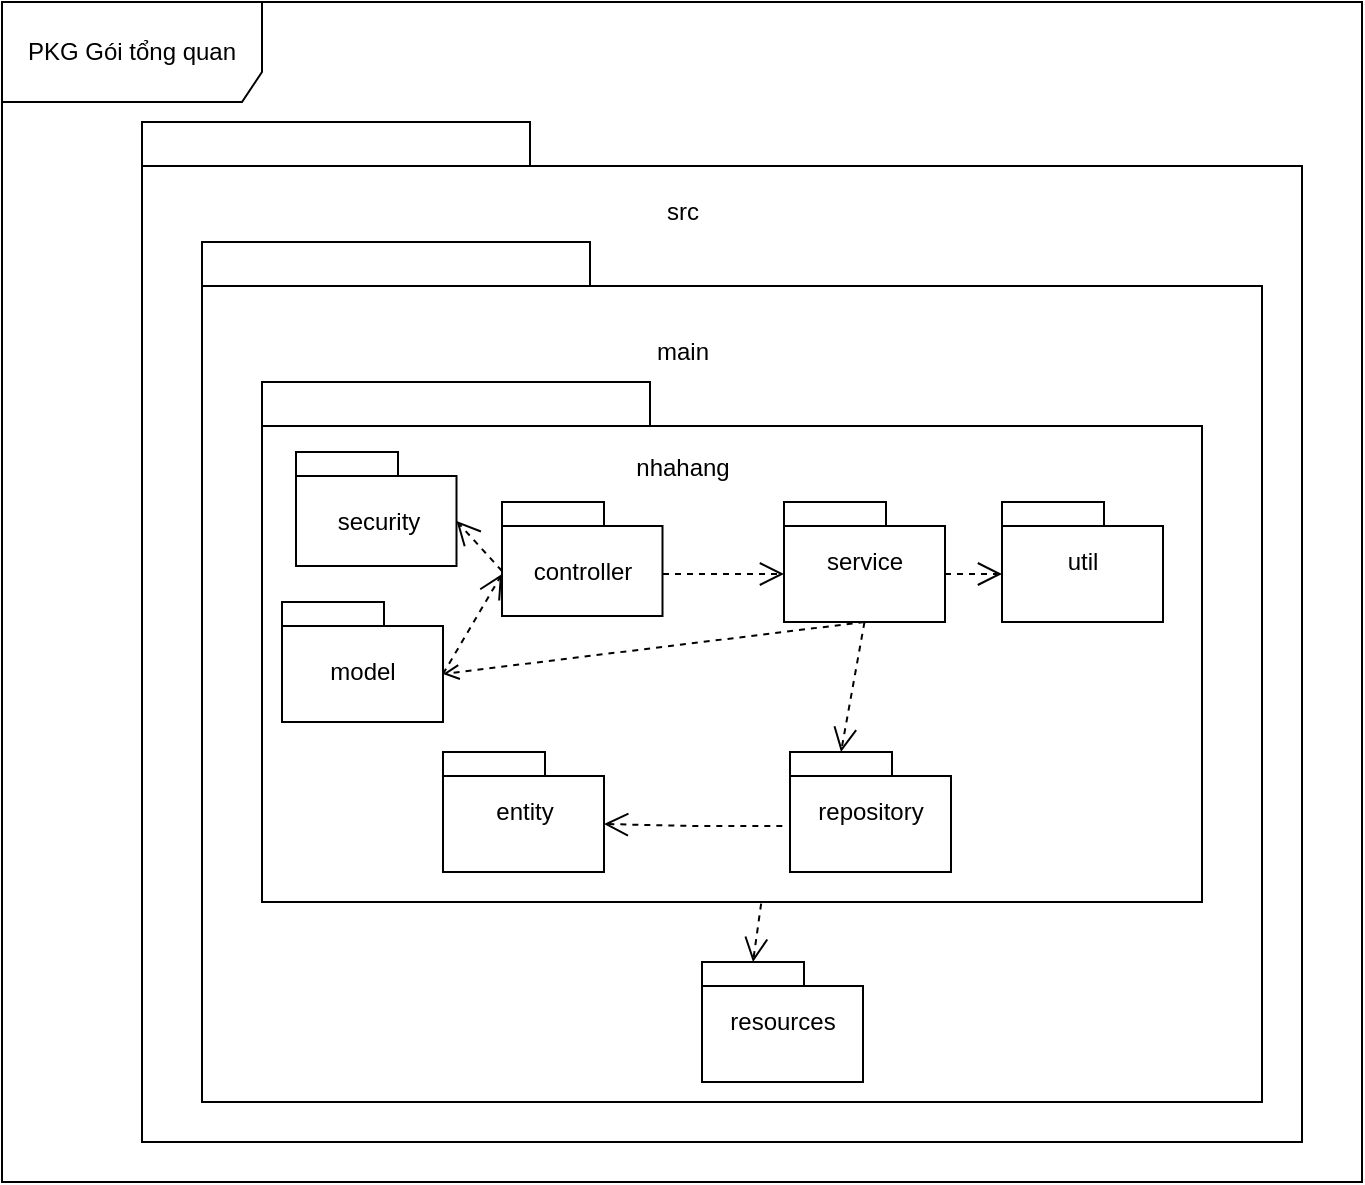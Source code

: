 <mxfile version="24.6.1" type="device" pages="3">
  <diagram name="Page-1" id="b5b7bab2-c9e2-2cf4-8b2a-24fd1a2a6d21">
    <mxGraphModel dx="223" dy="629" grid="0" gridSize="10" guides="1" tooltips="1" connect="1" arrows="1" fold="1" page="1" pageScale="1" pageWidth="827" pageHeight="1169" background="none" math="0" shadow="0">
      <root>
        <mxCell id="0" />
        <mxCell id="1" parent="0" />
        <mxCell id="4JzMhQODkQVSNdYVXsnZ-8" value="" style="shape=folder;fontStyle=1;spacingTop=10;tabWidth=194;tabHeight=22;tabPosition=left;html=1;rounded=0;shadow=0;comic=0;labelBackgroundColor=none;strokeWidth=1;fillColor=none;fontFamily=Verdana;fontSize=10;align=center;" parent="1" vertex="1">
          <mxGeometry x="920" y="270" width="580" height="510" as="geometry" />
        </mxCell>
        <mxCell id="4JzMhQODkQVSNdYVXsnZ-10" value="PKG Gói tổng quan" style="shape=umlFrame;whiteSpace=wrap;html=1;pointerEvents=0;width=130;height=50;" parent="1" vertex="1">
          <mxGeometry x="850" y="210" width="680" height="590" as="geometry" />
        </mxCell>
        <mxCell id="4JzMhQODkQVSNdYVXsnZ-11" value="src" style="text;html=1;align=center;verticalAlign=middle;resizable=0;points=[];autosize=1;strokeColor=none;fillColor=none;" parent="1" vertex="1">
          <mxGeometry x="1170" y="300" width="40" height="30" as="geometry" />
        </mxCell>
        <mxCell id="4JzMhQODkQVSNdYVXsnZ-12" value="" style="shape=folder;fontStyle=1;spacingTop=10;tabWidth=194;tabHeight=22;tabPosition=left;html=1;rounded=0;shadow=0;comic=0;labelBackgroundColor=none;strokeWidth=1;fillColor=none;fontFamily=Verdana;fontSize=10;align=center;" parent="1" vertex="1">
          <mxGeometry x="950" y="330" width="530" height="430" as="geometry" />
        </mxCell>
        <mxCell id="4JzMhQODkQVSNdYVXsnZ-13" value="main" style="text;html=1;align=center;verticalAlign=middle;resizable=0;points=[];autosize=1;strokeColor=none;fillColor=none;" parent="1" vertex="1">
          <mxGeometry x="1165" y="370" width="50" height="30" as="geometry" />
        </mxCell>
        <mxCell id="4JzMhQODkQVSNdYVXsnZ-14" value="" style="shape=folder;fontStyle=1;spacingTop=10;tabWidth=194;tabHeight=22;tabPosition=left;html=1;rounded=0;shadow=0;comic=0;labelBackgroundColor=none;strokeWidth=1;fillColor=none;fontFamily=Verdana;fontSize=10;align=center;" parent="1" vertex="1">
          <mxGeometry x="980" y="400" width="470" height="260" as="geometry" />
        </mxCell>
        <mxCell id="4JzMhQODkQVSNdYVXsnZ-15" value="nhahang" style="text;html=1;align=center;verticalAlign=middle;resizable=0;points=[];autosize=1;strokeColor=none;fillColor=none;" parent="1" vertex="1">
          <mxGeometry x="1155" y="428" width="70" height="30" as="geometry" />
        </mxCell>
        <mxCell id="4JzMhQODkQVSNdYVXsnZ-20" value="" style="shape=folder;fontStyle=1;spacingTop=10;tabWidth=51;tabHeight=12;tabPosition=left;html=1;rounded=0;shadow=0;comic=0;labelBackgroundColor=none;strokeWidth=1;fillColor=none;fontFamily=Verdana;fontSize=10;align=center;" parent="1" vertex="1">
          <mxGeometry x="1241" y="460" width="80.5" height="60" as="geometry" />
        </mxCell>
        <mxCell id="4JzMhQODkQVSNdYVXsnZ-21" value="service" style="text;html=1;align=center;verticalAlign=middle;resizable=0;points=[];autosize=1;strokeColor=none;fillColor=none;" parent="1" vertex="1">
          <mxGeometry x="1251.25" y="475" width="60" height="30" as="geometry" />
        </mxCell>
        <mxCell id="4JzMhQODkQVSNdYVXsnZ-22" value="" style="shape=folder;fontStyle=1;spacingTop=10;tabWidth=51;tabHeight=12;tabPosition=left;html=1;rounded=0;shadow=0;comic=0;labelBackgroundColor=none;strokeWidth=1;fillColor=none;fontFamily=Verdana;fontSize=10;align=center;" parent="1" vertex="1">
          <mxGeometry x="1350" y="460" width="80.5" height="60" as="geometry" />
        </mxCell>
        <mxCell id="4JzMhQODkQVSNdYVXsnZ-23" value="util" style="text;html=1;align=center;verticalAlign=middle;resizable=0;points=[];autosize=1;strokeColor=none;fillColor=none;" parent="1" vertex="1">
          <mxGeometry x="1370.25" y="475" width="40" height="30" as="geometry" />
        </mxCell>
        <mxCell id="4JzMhQODkQVSNdYVXsnZ-28" style="rounded=0;html=1;dashed=1;labelBackgroundColor=none;startFill=0;endArrow=open;endFill=0;endSize=10;fontFamily=Verdana;fontSize=10;exitX=0;exitY=0;exitDx=80.5;exitDy=36;exitPerimeter=0;entryX=0;entryY=0;entryDx=0;entryDy=36;entryPerimeter=0;" parent="1" source="4JzMhQODkQVSNdYVXsnZ-16" target="4JzMhQODkQVSNdYVXsnZ-19" edge="1">
          <mxGeometry relative="1" as="geometry">
            <mxPoint x="1100.1" y="490" as="sourcePoint" />
            <mxPoint x="1100.1" y="540" as="targetPoint" />
          </mxGeometry>
        </mxCell>
        <mxCell id="4JzMhQODkQVSNdYVXsnZ-29" style="rounded=0;html=1;dashed=1;labelBackgroundColor=none;startFill=0;endArrow=open;endFill=0;endSize=10;fontFamily=Verdana;fontSize=10;exitX=0;exitY=0;exitDx=80.5;exitDy=36;exitPerimeter=0;entryX=0;entryY=0;entryDx=0;entryDy=36;entryPerimeter=0;" parent="1" source="4JzMhQODkQVSNdYVXsnZ-19" target="4JzMhQODkQVSNdYVXsnZ-20" edge="1">
          <mxGeometry relative="1" as="geometry">
            <mxPoint x="1090" y="506" as="sourcePoint" />
            <mxPoint x="1140" y="506" as="targetPoint" />
          </mxGeometry>
        </mxCell>
        <mxCell id="4JzMhQODkQVSNdYVXsnZ-30" style="rounded=0;html=1;dashed=1;labelBackgroundColor=none;startFill=0;endArrow=open;endFill=0;endSize=10;fontFamily=Verdana;fontSize=10;edgeStyle=elbowEdgeStyle;exitX=0;exitY=0;exitDx=80.5;exitDy=36;exitPerimeter=0;entryX=0;entryY=0;entryDx=0;entryDy=36;entryPerimeter=0;" parent="1" source="4JzMhQODkQVSNdYVXsnZ-20" target="4JzMhQODkQVSNdYVXsnZ-22" edge="1">
          <mxGeometry relative="1" as="geometry">
            <mxPoint x="1100" y="516" as="sourcePoint" />
            <mxPoint x="1150" y="516" as="targetPoint" />
          </mxGeometry>
        </mxCell>
        <mxCell id="4JzMhQODkQVSNdYVXsnZ-31" style="rounded=0;html=1;dashed=1;labelBackgroundColor=none;startFill=0;endArrow=open;endFill=0;endSize=10;fontFamily=Verdana;fontSize=10;exitX=0.5;exitY=1;exitDx=0;exitDy=0;exitPerimeter=0;entryX=0;entryY=0;entryDx=25.5;entryDy=0;entryPerimeter=0;" parent="1" source="4JzMhQODkQVSNdYVXsnZ-20" target="4JzMhQODkQVSNdYVXsnZ-24" edge="1">
          <mxGeometry relative="1" as="geometry">
            <mxPoint x="1110" y="526" as="sourcePoint" />
            <mxPoint x="1317" y="597" as="targetPoint" />
          </mxGeometry>
        </mxCell>
        <mxCell id="4JzMhQODkQVSNdYVXsnZ-32" style="rounded=0;html=1;dashed=1;labelBackgroundColor=none;startFill=0;endArrow=open;endFill=0;endSize=10;fontFamily=Verdana;fontSize=10;edgeStyle=elbowEdgeStyle;exitX=-0.048;exitY=0.733;exitDx=0;exitDy=0;exitPerimeter=0;entryX=0;entryY=0;entryDx=80.5;entryDy=36;entryPerimeter=0;" parent="1" source="4JzMhQODkQVSNdYVXsnZ-25" target="4JzMhQODkQVSNdYVXsnZ-26" edge="1">
          <mxGeometry relative="1" as="geometry">
            <mxPoint x="1120" y="536" as="sourcePoint" />
            <mxPoint x="1170" y="536" as="targetPoint" />
          </mxGeometry>
        </mxCell>
        <mxCell id="4JzMhQODkQVSNdYVXsnZ-33" style="rounded=0;html=1;dashed=1;labelBackgroundColor=none;startFill=0;endArrow=open;endFill=0;fontFamily=Verdana;fontSize=10;exitX=0.5;exitY=1;exitDx=0;exitDy=0;exitPerimeter=0;entryX=0;entryY=0;entryDx=80.5;entryDy=36;entryPerimeter=0;" parent="1" source="4JzMhQODkQVSNdYVXsnZ-20" target="4JzMhQODkQVSNdYVXsnZ-16" edge="1">
          <mxGeometry relative="1" as="geometry">
            <mxPoint x="1130" y="546" as="sourcePoint" />
            <mxPoint x="1180" y="546" as="targetPoint" />
          </mxGeometry>
        </mxCell>
        <mxCell id="4JzMhQODkQVSNdYVXsnZ-35" value="" style="group" parent="1" vertex="1" connectable="0">
          <mxGeometry x="1070.5" y="585" width="80.5" height="60" as="geometry" />
        </mxCell>
        <mxCell id="4JzMhQODkQVSNdYVXsnZ-26" value="" style="shape=folder;fontStyle=1;spacingTop=10;tabWidth=51;tabHeight=12;tabPosition=left;html=1;rounded=0;shadow=0;comic=0;labelBackgroundColor=none;strokeWidth=1;fillColor=none;fontFamily=Verdana;fontSize=10;align=center;" parent="4JzMhQODkQVSNdYVXsnZ-35" vertex="1">
          <mxGeometry width="80.5" height="60" as="geometry" />
        </mxCell>
        <mxCell id="4JzMhQODkQVSNdYVXsnZ-27" value="entity" style="text;html=1;align=center;verticalAlign=middle;resizable=0;points=[];autosize=1;strokeColor=none;fillColor=none;" parent="4JzMhQODkQVSNdYVXsnZ-35" vertex="1">
          <mxGeometry x="15.25" y="15" width="50" height="30" as="geometry" />
        </mxCell>
        <mxCell id="4JzMhQODkQVSNdYVXsnZ-36" value="" style="group" parent="1" vertex="1" connectable="0">
          <mxGeometry x="1244" y="585" width="80.5" height="60" as="geometry" />
        </mxCell>
        <mxCell id="4JzMhQODkQVSNdYVXsnZ-24" value="" style="shape=folder;fontStyle=1;spacingTop=10;tabWidth=51;tabHeight=12;tabPosition=left;html=1;rounded=0;shadow=0;comic=0;labelBackgroundColor=none;strokeWidth=1;fillColor=none;fontFamily=Verdana;fontSize=10;align=center;" parent="4JzMhQODkQVSNdYVXsnZ-36" vertex="1">
          <mxGeometry width="80.5" height="60" as="geometry" />
        </mxCell>
        <mxCell id="4JzMhQODkQVSNdYVXsnZ-25" value="repository" style="text;html=1;align=center;verticalAlign=middle;resizable=0;points=[];autosize=1;strokeColor=none;fillColor=none;" parent="4JzMhQODkQVSNdYVXsnZ-36" vertex="1">
          <mxGeometry y="15" width="80" height="30" as="geometry" />
        </mxCell>
        <mxCell id="4JzMhQODkQVSNdYVXsnZ-37" value="" style="group" parent="1" vertex="1" connectable="0">
          <mxGeometry x="1100" y="460" width="80.25" height="57" as="geometry" />
        </mxCell>
        <mxCell id="4JzMhQODkQVSNdYVXsnZ-18" value="controller" style="text;html=1;align=center;verticalAlign=middle;resizable=0;points=[];autosize=1;strokeColor=none;fillColor=none;" parent="4JzMhQODkQVSNdYVXsnZ-37" vertex="1">
          <mxGeometry x="5.12" y="20" width="70" height="30" as="geometry" />
        </mxCell>
        <mxCell id="4JzMhQODkQVSNdYVXsnZ-19" value="" style="shape=folder;fontStyle=1;spacingTop=10;tabWidth=51;tabHeight=12;tabPosition=left;html=1;rounded=0;shadow=0;comic=0;labelBackgroundColor=none;strokeWidth=1;fillColor=none;fontFamily=Verdana;fontSize=10;align=center;" parent="4JzMhQODkQVSNdYVXsnZ-37" vertex="1">
          <mxGeometry width="80.25" height="57" as="geometry" />
        </mxCell>
        <mxCell id="4JzMhQODkQVSNdYVXsnZ-38" value="" style="group" parent="1" vertex="1" connectable="0">
          <mxGeometry x="990" y="510" width="80.5" height="60" as="geometry" />
        </mxCell>
        <mxCell id="4JzMhQODkQVSNdYVXsnZ-16" value="" style="shape=folder;fontStyle=1;spacingTop=10;tabWidth=51;tabHeight=12;tabPosition=left;html=1;rounded=0;shadow=0;comic=0;labelBackgroundColor=none;strokeWidth=1;fillColor=none;fontFamily=Verdana;fontSize=10;align=center;" parent="4JzMhQODkQVSNdYVXsnZ-38" vertex="1">
          <mxGeometry width="80.5" height="60" as="geometry" />
        </mxCell>
        <mxCell id="4JzMhQODkQVSNdYVXsnZ-17" value="model" style="text;html=1;align=center;verticalAlign=middle;resizable=0;points=[];autosize=1;strokeColor=none;fillColor=none;" parent="4JzMhQODkQVSNdYVXsnZ-38" vertex="1">
          <mxGeometry x="10.25" y="20" width="60" height="30" as="geometry" />
        </mxCell>
        <mxCell id="4JzMhQODkQVSNdYVXsnZ-40" value="" style="group" parent="1" vertex="1" connectable="0">
          <mxGeometry x="1200" y="690" width="80.5" height="60" as="geometry" />
        </mxCell>
        <mxCell id="4JzMhQODkQVSNdYVXsnZ-41" value="" style="shape=folder;fontStyle=1;spacingTop=10;tabWidth=51;tabHeight=12;tabPosition=left;html=1;rounded=0;shadow=0;comic=0;labelBackgroundColor=none;strokeWidth=1;fillColor=none;fontFamily=Verdana;fontSize=10;align=center;" parent="4JzMhQODkQVSNdYVXsnZ-40" vertex="1">
          <mxGeometry width="80.5" height="60" as="geometry" />
        </mxCell>
        <mxCell id="4JzMhQODkQVSNdYVXsnZ-42" value="resources" style="text;html=1;align=center;verticalAlign=middle;resizable=0;points=[];autosize=1;strokeColor=none;fillColor=none;" parent="4JzMhQODkQVSNdYVXsnZ-40" vertex="1">
          <mxGeometry y="15" width="80" height="30" as="geometry" />
        </mxCell>
        <mxCell id="4JzMhQODkQVSNdYVXsnZ-43" style="rounded=0;html=1;dashed=1;labelBackgroundColor=none;startFill=0;endArrow=open;endFill=0;endSize=10;fontFamily=Verdana;fontSize=10;exitX=0.531;exitY=1.003;exitDx=0;exitDy=0;exitPerimeter=0;entryX=0;entryY=0;entryDx=25.5;entryDy=0;entryPerimeter=0;" parent="1" source="4JzMhQODkQVSNdYVXsnZ-14" target="4JzMhQODkQVSNdYVXsnZ-41" edge="1">
          <mxGeometry relative="1" as="geometry">
            <mxPoint x="1191" y="506" as="sourcePoint" />
            <mxPoint x="1251" y="506" as="targetPoint" />
          </mxGeometry>
        </mxCell>
        <mxCell id="oFdnpSWpgDQZsyOlXC8S-4" value="" style="group" parent="1" vertex="1" connectable="0">
          <mxGeometry x="997" y="435" width="80.25" height="57" as="geometry" />
        </mxCell>
        <mxCell id="oFdnpSWpgDQZsyOlXC8S-5" value="security" style="text;html=1;align=center;verticalAlign=middle;resizable=0;points=[];autosize=1;strokeColor=none;fillColor=none;" parent="oFdnpSWpgDQZsyOlXC8S-4" vertex="1">
          <mxGeometry x="11.12" y="22" width="59" height="26" as="geometry" />
        </mxCell>
        <mxCell id="oFdnpSWpgDQZsyOlXC8S-6" value="" style="shape=folder;fontStyle=1;spacingTop=10;tabWidth=51;tabHeight=12;tabPosition=left;html=1;rounded=0;shadow=0;comic=0;labelBackgroundColor=none;strokeWidth=1;fillColor=none;fontFamily=Verdana;fontSize=10;align=center;" parent="oFdnpSWpgDQZsyOlXC8S-4" vertex="1">
          <mxGeometry width="80.25" height="57" as="geometry" />
        </mxCell>
        <mxCell id="oFdnpSWpgDQZsyOlXC8S-7" style="rounded=0;html=1;dashed=1;labelBackgroundColor=none;startFill=0;endArrow=open;endFill=0;endSize=10;fontFamily=Verdana;fontSize=10;exitX=0;exitY=0;exitDx=0;exitDy=34.5;exitPerimeter=0;entryX=0;entryY=0;entryDx=80.25;entryDy=34.5;entryPerimeter=0;" parent="1" source="4JzMhQODkQVSNdYVXsnZ-19" target="oFdnpSWpgDQZsyOlXC8S-6" edge="1">
          <mxGeometry relative="1" as="geometry">
            <mxPoint x="1081" y="556" as="sourcePoint" />
            <mxPoint x="779" y="514" as="targetPoint" />
          </mxGeometry>
        </mxCell>
      </root>
    </mxGraphModel>
  </diagram>
  <diagram id="gzEQlLy_dEKHifGIq1eN" name="Page-2">
    <mxGraphModel dx="877" dy="1023" grid="1" gridSize="10" guides="1" tooltips="1" connect="1" arrows="1" fold="1" page="1" pageScale="1" pageWidth="850" pageHeight="1100" math="0" shadow="0">
      <root>
        <mxCell id="0" />
        <mxCell id="1" parent="0" />
        <mxCell id="aBskTPXPEMfPs_smfqlr-6" value="" style="shape=folder;fontStyle=1;spacingTop=10;tabWidth=194;tabHeight=22;tabPosition=left;html=1;rounded=0;shadow=0;comic=0;labelBackgroundColor=none;strokeWidth=1;fillColor=none;fontFamily=Verdana;fontSize=10;align=center;" parent="1" vertex="1">
          <mxGeometry x="940" y="410" width="1090" height="830" as="geometry" />
        </mxCell>
        <mxCell id="aBskTPXPEMfPs_smfqlr-7" value="&lt;font style=&quot;font-size: 20px;&quot;&gt;nhahang&lt;/font&gt;" style="text;html=1;align=center;verticalAlign=middle;resizable=0;points=[];autosize=1;strokeColor=none;fillColor=none;" parent="1" vertex="1">
          <mxGeometry x="1215" y="445" width="100" height="40" as="geometry" />
        </mxCell>
        <mxCell id="aBskTPXPEMfPs_smfqlr-18" value="" style="group" parent="1" vertex="1" connectable="0">
          <mxGeometry x="1250" y="900" width="210.5" height="305" as="geometry" />
        </mxCell>
        <mxCell id="aBskTPXPEMfPs_smfqlr-40" value="" style="group" parent="aBskTPXPEMfPs_smfqlr-18" vertex="1" connectable="0">
          <mxGeometry width="210.5" height="305" as="geometry" />
        </mxCell>
        <mxCell id="aBskTPXPEMfPs_smfqlr-19" value="" style="shape=folder;fontStyle=1;spacingTop=10;tabWidth=51;tabHeight=12;tabPosition=left;html=1;rounded=0;shadow=0;comic=0;labelBackgroundColor=none;strokeWidth=1;fillColor=none;fontFamily=Verdana;fontSize=10;align=center;" parent="aBskTPXPEMfPs_smfqlr-40" vertex="1">
          <mxGeometry width="210.5" height="305" as="geometry" />
        </mxCell>
        <mxCell id="aBskTPXPEMfPs_smfqlr-20" value="&lt;font style=&quot;font-size: 20px;&quot;&gt;entity&lt;/font&gt;" style="text;html=1;align=center;verticalAlign=middle;resizable=0;points=[];autosize=1;strokeColor=none;fillColor=none;" parent="aBskTPXPEMfPs_smfqlr-40" vertex="1">
          <mxGeometry x="-10.003" y="30.882" width="70" height="40" as="geometry" />
        </mxCell>
        <mxCell id="aBskTPXPEMfPs_smfqlr-53" value="&lt;p style=&quot;margin:0px;margin-top:4px;text-align:center;&quot;&gt;&lt;b&gt;Order&lt;/b&gt;&lt;/p&gt;&lt;hr size=&quot;1&quot; style=&quot;border-style:solid;&quot;&gt;&lt;div style=&quot;height:2px;&quot;&gt;&lt;/div&gt;&lt;hr size=&quot;1&quot; style=&quot;border-style:solid;&quot;&gt;&lt;div style=&quot;height:2px;&quot;&gt;&lt;br&gt;&lt;/div&gt;" style="verticalAlign=top;align=left;overflow=fill;html=1;whiteSpace=wrap;" parent="aBskTPXPEMfPs_smfqlr-40" vertex="1">
          <mxGeometry x="52.75" y="77.488" width="105" height="55.121" as="geometry" />
        </mxCell>
        <mxCell id="aBskTPXPEMfPs_smfqlr-54" value="&lt;p style=&quot;margin:0px;margin-top:4px;text-align:center;&quot;&gt;&lt;b&gt;OrderStatus&lt;/b&gt;&lt;/p&gt;&lt;hr size=&quot;1&quot; style=&quot;border-style:solid;&quot;&gt;&lt;div style=&quot;height:2px;&quot;&gt;&lt;/div&gt;&lt;hr size=&quot;1&quot; style=&quot;border-style:solid;&quot;&gt;&lt;div style=&quot;height:2px;&quot;&gt;&lt;br&gt;&lt;/div&gt;" style="verticalAlign=top;align=left;overflow=fill;html=1;whiteSpace=wrap;" parent="aBskTPXPEMfPs_smfqlr-40" vertex="1">
          <mxGeometry x="52.75" y="172.391" width="105" height="48.623" as="geometry" />
        </mxCell>
        <mxCell id="aBskTPXPEMfPs_smfqlr-57" value="" style="endArrow=diamondThin;endFill=0;endSize=24;html=1;rounded=0;exitX=0.5;exitY=0;exitDx=0;exitDy=0;entryX=0.5;entryY=1;entryDx=0;entryDy=0;" parent="aBskTPXPEMfPs_smfqlr-40" source="aBskTPXPEMfPs_smfqlr-54" target="aBskTPXPEMfPs_smfqlr-53" edge="1">
          <mxGeometry width="160" relative="1" as="geometry">
            <mxPoint x="110" y="-69.318" as="sourcePoint" />
            <mxPoint x="270" y="-69.318" as="targetPoint" />
          </mxGeometry>
        </mxCell>
        <mxCell id="qpLV9n9rlSjZgQljhwJn-33" value="&lt;p style=&quot;margin:0px;margin-top:4px;text-align:center;&quot;&gt;&lt;b&gt;OrdeDetail&lt;/b&gt;&lt;br&gt;&lt;/p&gt;&lt;hr size=&quot;1&quot; style=&quot;border-style:solid;&quot;&gt;&lt;div style=&quot;height:2px;&quot;&gt;&lt;/div&gt;&lt;hr size=&quot;1&quot; style=&quot;border-style:solid;&quot;&gt;&lt;div style=&quot;height:2px;&quot;&gt;&lt;br&gt;&lt;/div&gt;" style="verticalAlign=top;align=left;overflow=fill;html=1;whiteSpace=wrap;" parent="aBskTPXPEMfPs_smfqlr-40" vertex="1">
          <mxGeometry x="26.91" y="234.275" width="156.68" height="57.464" as="geometry" />
        </mxCell>
        <mxCell id="aBskTPXPEMfPs_smfqlr-21" value="" style="group" parent="1" vertex="1" connectable="0">
          <mxGeometry x="1640" y="960" width="280" height="280" as="geometry" />
        </mxCell>
        <mxCell id="aBskTPXPEMfPs_smfqlr-41" value="" style="group" parent="aBskTPXPEMfPs_smfqlr-21" vertex="1" connectable="0">
          <mxGeometry x="-10" y="-30" width="280" height="310" as="geometry" />
        </mxCell>
        <mxCell id="aBskTPXPEMfPs_smfqlr-22" value="" style="shape=folder;fontStyle=1;spacingTop=10;tabWidth=51;tabHeight=12;tabPosition=left;html=1;rounded=0;shadow=0;comic=0;labelBackgroundColor=none;strokeWidth=1;fillColor=none;fontFamily=Verdana;fontSize=10;align=center;" parent="aBskTPXPEMfPs_smfqlr-41" vertex="1">
          <mxGeometry x="-100" width="300" height="260" as="geometry" />
        </mxCell>
        <mxCell id="aBskTPXPEMfPs_smfqlr-23" value="&lt;font style=&quot;font-size: 20px;&quot;&gt;repository&lt;/font&gt;" style="text;html=1;align=center;verticalAlign=middle;resizable=0;points=[];autosize=1;strokeColor=none;fillColor=none;" parent="aBskTPXPEMfPs_smfqlr-41" vertex="1">
          <mxGeometry x="-15" y="15.003" width="110" height="40" as="geometry" />
        </mxCell>
        <mxCell id="aBskTPXPEMfPs_smfqlr-55" value="&lt;p style=&quot;margin:0px;margin-top:4px;text-align:center;&quot;&gt;&lt;b&gt;OrderRepository&lt;/b&gt;&lt;/p&gt;&lt;hr size=&quot;1&quot; style=&quot;border-style:solid;&quot;&gt;&lt;div style=&quot;height:2px;&quot;&gt;&lt;/div&gt;&lt;hr size=&quot;1&quot; style=&quot;border-style:solid;&quot;&gt;&lt;div style=&quot;height:2px;&quot;&gt;&lt;br&gt;&lt;/div&gt;" style="verticalAlign=top;align=left;overflow=fill;html=1;whiteSpace=wrap;" parent="aBskTPXPEMfPs_smfqlr-41" vertex="1">
          <mxGeometry x="-70" y="70" width="120" height="60" as="geometry" />
        </mxCell>
        <mxCell id="qpLV9n9rlSjZgQljhwJn-4" value="&lt;p style=&quot;margin:0px;margin-top:4px;text-align:center;&quot;&gt;&lt;b&gt;OrderDetailRepository&lt;/b&gt;&lt;/p&gt;&lt;hr size=&quot;1&quot; style=&quot;border-style:solid;&quot;&gt;&lt;div style=&quot;height:2px;&quot;&gt;&lt;/div&gt;&lt;hr size=&quot;1&quot; style=&quot;border-style:solid;&quot;&gt;&lt;div style=&quot;height:2px;&quot;&gt;&lt;br&gt;&lt;/div&gt;" style="verticalAlign=top;align=left;overflow=fill;html=1;whiteSpace=wrap;" parent="aBskTPXPEMfPs_smfqlr-41" vertex="1">
          <mxGeometry x="20" y="160" width="150" height="60" as="geometry" />
        </mxCell>
        <mxCell id="aBskTPXPEMfPs_smfqlr-27" value="" style="group" parent="1" vertex="1" connectable="0">
          <mxGeometry x="1000" y="570" width="289.5" height="315" as="geometry" />
        </mxCell>
        <mxCell id="aBskTPXPEMfPs_smfqlr-39" value="" style="group" parent="aBskTPXPEMfPs_smfqlr-27" vertex="1" connectable="0">
          <mxGeometry x="-14" width="289.5" height="315" as="geometry" />
        </mxCell>
        <mxCell id="aBskTPXPEMfPs_smfqlr-28" value="" style="shape=folder;fontStyle=1;spacingTop=10;tabWidth=51;tabHeight=12;tabPosition=left;html=1;rounded=0;shadow=0;comic=0;labelBackgroundColor=none;strokeWidth=1;fillColor=none;fontFamily=Verdana;fontSize=10;align=center;" parent="aBskTPXPEMfPs_smfqlr-39" vertex="1">
          <mxGeometry width="289.5" height="315" as="geometry" />
        </mxCell>
        <mxCell id="aBskTPXPEMfPs_smfqlr-29" value="&lt;font style=&quot;font-size: 20px;&quot;&gt;model&lt;/font&gt;" style="text;html=1;align=center;verticalAlign=middle;resizable=0;points=[];autosize=1;strokeColor=none;fillColor=none;" parent="aBskTPXPEMfPs_smfqlr-39" vertex="1">
          <mxGeometry x="-10.001" y="21.627" width="80" height="40" as="geometry" />
        </mxCell>
        <mxCell id="aBskTPXPEMfPs_smfqlr-50" value="&lt;p style=&quot;margin:0px;margin-top:4px;text-align:center;&quot;&gt;&lt;b&gt;CreateOrdeRequest&lt;/b&gt;&lt;br&gt;&lt;/p&gt;&lt;hr size=&quot;1&quot; style=&quot;border-style:solid;&quot;&gt;&lt;div style=&quot;height:2px;&quot;&gt;&lt;/div&gt;&lt;hr size=&quot;1&quot; style=&quot;border-style:solid;&quot;&gt;&lt;div style=&quot;height:2px;&quot;&gt;&lt;br&gt;&lt;/div&gt;" style="verticalAlign=top;align=left;overflow=fill;html=1;whiteSpace=wrap;" parent="aBskTPXPEMfPs_smfqlr-39" vertex="1">
          <mxGeometry x="13.32" y="65" width="156.68" height="65" as="geometry" />
        </mxCell>
        <mxCell id="qpLV9n9rlSjZgQljhwJn-11" value="&lt;p style=&quot;margin:0px;margin-top:4px;text-align:center;&quot;&gt;&lt;b&gt;CreateOrdeDetailRequest&lt;/b&gt;&lt;br&gt;&lt;/p&gt;&lt;hr size=&quot;1&quot; style=&quot;border-style:solid;&quot;&gt;&lt;div style=&quot;height:2px;&quot;&gt;&lt;/div&gt;&lt;hr size=&quot;1&quot; style=&quot;border-style:solid;&quot;&gt;&lt;div style=&quot;height:2px;&quot;&gt;&lt;br&gt;&lt;/div&gt;" style="verticalAlign=top;align=left;overflow=fill;html=1;whiteSpace=wrap;" parent="aBskTPXPEMfPs_smfqlr-39" vertex="1">
          <mxGeometry x="19.5" y="175" width="156.68" height="65" as="geometry" />
        </mxCell>
        <mxCell id="aBskTPXPEMfPs_smfqlr-38" value="" style="group" parent="1" vertex="1" connectable="0">
          <mxGeometry x="1690" y="550" width="310" height="330" as="geometry" />
        </mxCell>
        <mxCell id="aBskTPXPEMfPs_smfqlr-8" value="" style="shape=folder;fontStyle=1;spacingTop=10;tabWidth=51;tabHeight=12;tabPosition=left;html=1;rounded=0;shadow=0;comic=0;labelBackgroundColor=none;strokeWidth=1;fillColor=none;fontFamily=Verdana;fontSize=10;align=center;" parent="aBskTPXPEMfPs_smfqlr-38" vertex="1">
          <mxGeometry width="310" height="330" as="geometry" />
        </mxCell>
        <mxCell id="aBskTPXPEMfPs_smfqlr-9" value="&lt;font style=&quot;font-size: 20px;&quot;&gt;service&lt;/font&gt;" style="text;html=1;align=center;verticalAlign=middle;resizable=0;points=[];autosize=1;strokeColor=none;fillColor=none;" parent="aBskTPXPEMfPs_smfqlr-38" vertex="1">
          <mxGeometry x="3.802" y="24.118" width="90" height="40" as="geometry" />
        </mxCell>
        <mxCell id="aBskTPXPEMfPs_smfqlr-52" value="&lt;p style=&quot;margin:0px;margin-top:4px;text-align:center;&quot;&gt;&lt;b&gt;&amp;lt;&amp;lt;interface&amp;gt;&amp;gt;&lt;/b&gt;&lt;/p&gt;&lt;p style=&quot;margin:0px;margin-top:4px;text-align:center;&quot;&gt;&lt;b&gt;OrderService&lt;/b&gt;&lt;/p&gt;&lt;hr size=&quot;1&quot; style=&quot;border-style:solid;&quot;&gt;&lt;div style=&quot;height:2px;&quot;&gt;&lt;/div&gt;&lt;hr size=&quot;1&quot; style=&quot;border-style:solid;&quot;&gt;&lt;div style=&quot;height:2px;&quot;&gt;&lt;br&gt;&lt;/div&gt;" style="verticalAlign=top;align=left;overflow=fill;html=1;whiteSpace=wrap;" parent="aBskTPXPEMfPs_smfqlr-38" vertex="1">
          <mxGeometry x="69.75" y="59.12" width="120.25" height="80.88" as="geometry" />
        </mxCell>
        <mxCell id="gT_heq0BcRv_RPXSR07k-5" value="&lt;p style=&quot;margin:0px;margin-top:4px;text-align:center;&quot;&gt;&lt;b style=&quot;background-color: initial;&quot;&gt;OrderServiceImlp&lt;/b&gt;&lt;br&gt;&lt;/p&gt;&lt;hr size=&quot;1&quot; style=&quot;border-style:solid;&quot;&gt;&lt;div style=&quot;height:2px;&quot;&gt;&lt;/div&gt;&lt;hr size=&quot;1&quot; style=&quot;border-style:solid;&quot;&gt;&lt;div style=&quot;height:2px;&quot;&gt;&lt;br&gt;&lt;/div&gt;" style="verticalAlign=top;align=left;overflow=fill;html=1;whiteSpace=wrap;" parent="aBskTPXPEMfPs_smfqlr-38" vertex="1">
          <mxGeometry x="69.75" y="190" width="120.25" height="60" as="geometry" />
        </mxCell>
        <mxCell id="gT_heq0BcRv_RPXSR07k-9" value="" style="endArrow=block;endFill=0;endSize=12;html=1;rounded=0;exitX=0.5;exitY=0;exitDx=0;exitDy=0;entryX=0.5;entryY=1;entryDx=0;entryDy=0;dashed=1;" parent="aBskTPXPEMfPs_smfqlr-38" source="gT_heq0BcRv_RPXSR07k-5" target="aBskTPXPEMfPs_smfqlr-52" edge="1">
          <mxGeometry width="160" relative="1" as="geometry">
            <mxPoint x="-190" y="30" as="sourcePoint" />
            <mxPoint x="80" y="130" as="targetPoint" />
          </mxGeometry>
        </mxCell>
        <mxCell id="aBskTPXPEMfPs_smfqlr-44" value="" style="group" parent="1" vertex="1" connectable="0">
          <mxGeometry x="1330" y="490" width="320" height="290" as="geometry" />
        </mxCell>
        <mxCell id="aBskTPXPEMfPs_smfqlr-25" value="&lt;font style=&quot;font-size: 20px;&quot;&gt;controller&lt;/font&gt;" style="text;html=1;align=center;verticalAlign=middle;resizable=0;points=[];autosize=1;strokeColor=none;fillColor=none;" parent="aBskTPXPEMfPs_smfqlr-44" vertex="1">
          <mxGeometry x="-20" y="23.518" width="110" height="40" as="geometry" />
        </mxCell>
        <mxCell id="aBskTPXPEMfPs_smfqlr-26" value="" style="shape=folder;fontStyle=1;spacingTop=10;tabWidth=51;tabHeight=12;tabPosition=left;html=1;rounded=0;shadow=0;comic=0;labelBackgroundColor=none;strokeWidth=1;fillColor=none;fontFamily=Verdana;fontSize=10;align=center;" parent="aBskTPXPEMfPs_smfqlr-44" vertex="1">
          <mxGeometry x="-20.004" width="319.994" height="290" as="geometry" />
        </mxCell>
        <mxCell id="aBskTPXPEMfPs_smfqlr-45" value="&lt;p style=&quot;margin:0px;margin-top:4px;text-align:center;&quot;&gt;&lt;b&gt;OrderController&lt;/b&gt;&lt;/p&gt;&lt;hr size=&quot;1&quot; style=&quot;border-style:solid;&quot;&gt;&lt;div style=&quot;height:2px;&quot;&gt;&lt;/div&gt;&lt;hr size=&quot;1&quot; style=&quot;border-style:solid;&quot;&gt;&lt;div style=&quot;height:2px;&quot;&gt;&lt;br&gt;&lt;/div&gt;" style="verticalAlign=top;align=left;overflow=fill;html=1;whiteSpace=wrap;" parent="aBskTPXPEMfPs_smfqlr-44" vertex="1">
          <mxGeometry x="50" y="60" width="140" height="60" as="geometry" />
        </mxCell>
        <mxCell id="qpLV9n9rlSjZgQljhwJn-1" value="&lt;p style=&quot;margin:0px;margin-top:4px;text-align:center;&quot;&gt;&lt;b&gt;OrderDetailController&lt;/b&gt;&lt;/p&gt;&lt;hr size=&quot;1&quot; style=&quot;border-style:solid;&quot;&gt;&lt;div style=&quot;height:2px;&quot;&gt;&lt;/div&gt;&lt;hr size=&quot;1&quot; style=&quot;border-style:solid;&quot;&gt;&lt;div style=&quot;height:2px;&quot;&gt;&lt;br&gt;&lt;/div&gt;" style="verticalAlign=top;align=left;overflow=fill;html=1;whiteSpace=wrap;" parent="aBskTPXPEMfPs_smfqlr-44" vertex="1">
          <mxGeometry x="50" y="160" width="140" height="60" as="geometry" />
        </mxCell>
        <mxCell id="qpLV9n9rlSjZgQljhwJn-12" value="" style="endArrow=none;html=1;rounded=0;exitX=0.5;exitY=0;exitDx=0;exitDy=0;entryX=0.5;entryY=1;entryDx=0;entryDy=0;" parent="aBskTPXPEMfPs_smfqlr-44" source="qpLV9n9rlSjZgQljhwJn-1" target="aBskTPXPEMfPs_smfqlr-45" edge="1">
          <mxGeometry width="50" height="50" relative="1" as="geometry">
            <mxPoint x="-10" y="340" as="sourcePoint" />
            <mxPoint x="40" y="290" as="targetPoint" />
          </mxGeometry>
        </mxCell>
        <mxCell id="aBskTPXPEMfPs_smfqlr-56" value="" style="endArrow=block;endFill=0;endSize=12;html=1;rounded=0;exitX=1;exitY=0.5;exitDx=0;exitDy=0;entryX=0;entryY=0.5;entryDx=0;entryDy=0;dashed=1;" parent="1" source="aBskTPXPEMfPs_smfqlr-45" target="aBskTPXPEMfPs_smfqlr-52" edge="1">
          <mxGeometry width="160" relative="1" as="geometry">
            <mxPoint x="1040" y="680" as="sourcePoint" />
            <mxPoint x="1200" y="680" as="targetPoint" />
          </mxGeometry>
        </mxCell>
        <mxCell id="qpLV9n9rlSjZgQljhwJn-13" value="" style="endArrow=block;endFill=0;endSize=12;html=1;rounded=0;exitX=1;exitY=0.5;exitDx=0;exitDy=0;entryX=0;entryY=0.75;entryDx=0;entryDy=0;dashed=1;" parent="1" source="qpLV9n9rlSjZgQljhwJn-1" target="aBskTPXPEMfPs_smfqlr-52" edge="1">
          <mxGeometry width="160" relative="1" as="geometry">
            <mxPoint x="1530" y="590" as="sourcePoint" />
            <mxPoint x="1780" y="790" as="targetPoint" />
          </mxGeometry>
        </mxCell>
        <mxCell id="qpLV9n9rlSjZgQljhwJn-38" value="" style="endArrow=none;html=1;rounded=0;exitX=1;exitY=0.5;exitDx=0;exitDy=0;entryX=0;entryY=0.5;entryDx=0;entryDy=0;" parent="1" source="aBskTPXPEMfPs_smfqlr-53" target="aBskTPXPEMfPs_smfqlr-55" edge="1">
          <mxGeometry width="50" height="50" relative="1" as="geometry">
            <mxPoint x="1520" y="1050" as="sourcePoint" />
            <mxPoint x="1570" y="1000" as="targetPoint" />
          </mxGeometry>
        </mxCell>
        <mxCell id="qpLV9n9rlSjZgQljhwJn-39" value="" style="endArrow=none;html=1;rounded=0;exitX=1;exitY=0.5;exitDx=0;exitDy=0;entryX=0;entryY=0.5;entryDx=0;entryDy=0;" parent="1" source="qpLV9n9rlSjZgQljhwJn-33" target="qpLV9n9rlSjZgQljhwJn-4" edge="1">
          <mxGeometry width="50" height="50" relative="1" as="geometry">
            <mxPoint x="1520" y="1050" as="sourcePoint" />
            <mxPoint x="1570" y="1000" as="targetPoint" />
          </mxGeometry>
        </mxCell>
        <mxCell id="qpLV9n9rlSjZgQljhwJn-40" value="" style="endArrow=open;dashed=1;endFill=0;endSize=12;html=1;rounded=0;exitX=0.5;exitY=0;exitDx=0;exitDy=0;entryX=0.25;entryY=1;entryDx=0;entryDy=0;" parent="1" source="aBskTPXPEMfPs_smfqlr-55" target="gT_heq0BcRv_RPXSR07k-5" edge="1">
          <mxGeometry width="160" relative="1" as="geometry">
            <mxPoint x="1460" y="1030" as="sourcePoint" />
            <mxPoint x="1620" y="1030" as="targetPoint" />
          </mxGeometry>
        </mxCell>
        <mxCell id="qpLV9n9rlSjZgQljhwJn-41" value="" style="endArrow=open;dashed=1;endFill=0;endSize=12;html=1;rounded=0;exitX=0.5;exitY=0;exitDx=0;exitDy=0;entryX=0.695;entryY=1.023;entryDx=0;entryDy=0;entryPerimeter=0;" parent="1" source="qpLV9n9rlSjZgQljhwJn-4" target="gT_heq0BcRv_RPXSR07k-5" edge="1">
          <mxGeometry width="160" relative="1" as="geometry">
            <mxPoint x="1750" y="1145" as="sourcePoint" />
            <mxPoint x="1940" y="880" as="targetPoint" />
          </mxGeometry>
        </mxCell>
        <mxCell id="qpLV9n9rlSjZgQljhwJn-43" value="" style="endArrow=open;endFill=0;endSize=12;html=1;rounded=0;exitX=1;exitY=0.25;exitDx=0;exitDy=0;entryX=0;entryY=0.5;entryDx=0;entryDy=0;" parent="1" source="qpLV9n9rlSjZgQljhwJn-11" target="qpLV9n9rlSjZgQljhwJn-1" edge="1">
          <mxGeometry width="160" relative="1" as="geometry">
            <mxPoint x="1101" y="666" as="sourcePoint" />
            <mxPoint x="1390" y="590" as="targetPoint" />
          </mxGeometry>
        </mxCell>
        <mxCell id="pWx-h4j8vHMrrHza2J1Y-1" value="" style="endArrow=open;endFill=0;endSize=12;html=1;rounded=0;exitX=1;exitY=0.25;exitDx=0;exitDy=0;entryX=0;entryY=0.25;entryDx=0;entryDy=0;" parent="1" source="aBskTPXPEMfPs_smfqlr-50" target="aBskTPXPEMfPs_smfqlr-45" edge="1">
          <mxGeometry width="160" relative="1" as="geometry">
            <mxPoint x="1310" y="730" as="sourcePoint" />
            <mxPoint x="1470" y="730" as="targetPoint" />
          </mxGeometry>
        </mxCell>
      </root>
    </mxGraphModel>
  </diagram>
  <diagram id="TBXzsD1Jy4gdsySGmbAV" name="Page-3">
    <mxGraphModel dx="445" dy="768" grid="1" gridSize="10" guides="1" tooltips="1" connect="1" arrows="1" fold="1" page="1" pageScale="1" pageWidth="850" pageHeight="1100" math="0" shadow="0">
      <root>
        <mxCell id="0" />
        <mxCell id="1" parent="0" />
        <mxCell id="cMUBH3cneGOwtmGwNx__-1" value="" style="shape=folder;fontStyle=1;spacingTop=10;tabWidth=194;tabHeight=22;tabPosition=left;html=1;rounded=0;shadow=0;comic=0;labelBackgroundColor=none;strokeWidth=1;fillColor=none;fontFamily=Verdana;fontSize=10;align=center;" vertex="1" parent="1">
          <mxGeometry x="940" y="400" width="1090" height="830" as="geometry" />
        </mxCell>
        <mxCell id="cMUBH3cneGOwtmGwNx__-2" value="&lt;font style=&quot;font-size: 20px;&quot;&gt;app&lt;/font&gt;" style="text;html=1;align=center;verticalAlign=middle;resizable=0;points=[];autosize=1;strokeColor=none;fillColor=none;" vertex="1" parent="1">
          <mxGeometry x="1235" y="445" width="60" height="40" as="geometry" />
        </mxCell>
        <mxCell id="cMUBH3cneGOwtmGwNx__-17" value="" style="group" vertex="1" connectable="0" parent="1">
          <mxGeometry x="1000" y="570" width="289.5" height="315" as="geometry" />
        </mxCell>
        <mxCell id="cMUBH3cneGOwtmGwNx__-18" value="" style="group" vertex="1" connectable="0" parent="cMUBH3cneGOwtmGwNx__-17">
          <mxGeometry x="-14" width="289.5" height="315" as="geometry" />
        </mxCell>
        <mxCell id="cMUBH3cneGOwtmGwNx__-19" value="" style="shape=folder;fontStyle=1;spacingTop=10;tabWidth=51;tabHeight=12;tabPosition=left;html=1;rounded=0;shadow=0;comic=0;labelBackgroundColor=none;strokeWidth=1;fillColor=none;fontFamily=Verdana;fontSize=10;align=center;" vertex="1" parent="cMUBH3cneGOwtmGwNx__-18">
          <mxGeometry width="289.5" height="315" as="geometry" />
        </mxCell>
        <mxCell id="cMUBH3cneGOwtmGwNx__-20" value="&lt;font style=&quot;font-size: 20px;&quot;&gt;Service&lt;/font&gt;" style="text;html=1;align=center;verticalAlign=middle;resizable=0;points=[];autosize=1;strokeColor=none;fillColor=none;" vertex="1" parent="cMUBH3cneGOwtmGwNx__-18">
          <mxGeometry x="13.319" y="19.997" width="90" height="40" as="geometry" />
        </mxCell>
        <mxCell id="cMUBH3cneGOwtmGwNx__-21" value="&lt;p style=&quot;margin:0px;margin-top:4px;text-align:center;&quot;&gt;&lt;b&gt;CreateOrdeRequest&lt;/b&gt;&lt;br&gt;&lt;/p&gt;&lt;hr size=&quot;1&quot; style=&quot;border-style:solid;&quot;&gt;&lt;div style=&quot;height:2px;&quot;&gt;&lt;/div&gt;&lt;hr size=&quot;1&quot; style=&quot;border-style:solid;&quot;&gt;&lt;div style=&quot;height:2px;&quot;&gt;&lt;br&gt;&lt;/div&gt;" style="verticalAlign=top;align=left;overflow=fill;html=1;whiteSpace=wrap;" vertex="1" parent="cMUBH3cneGOwtmGwNx__-18">
          <mxGeometry x="13.32" y="65" width="156.68" height="65" as="geometry" />
        </mxCell>
        <mxCell id="cMUBH3cneGOwtmGwNx__-22" value="&lt;p style=&quot;margin:0px;margin-top:4px;text-align:center;&quot;&gt;&lt;b&gt;CreateOrdeDetailRequest&lt;/b&gt;&lt;br&gt;&lt;/p&gt;&lt;hr size=&quot;1&quot; style=&quot;border-style:solid;&quot;&gt;&lt;div style=&quot;height:2px;&quot;&gt;&lt;/div&gt;&lt;hr size=&quot;1&quot; style=&quot;border-style:solid;&quot;&gt;&lt;div style=&quot;height:2px;&quot;&gt;&lt;br&gt;&lt;/div&gt;" style="verticalAlign=top;align=left;overflow=fill;html=1;whiteSpace=wrap;" vertex="1" parent="cMUBH3cneGOwtmGwNx__-18">
          <mxGeometry x="19.5" y="175" width="156.68" height="65" as="geometry" />
        </mxCell>
        <mxCell id="cMUBH3cneGOwtmGwNx__-29" value="" style="group" vertex="1" connectable="0" parent="1">
          <mxGeometry x="1550" y="570" width="420" height="385" as="geometry" />
        </mxCell>
        <mxCell id="cMUBH3cneGOwtmGwNx__-32" value="&lt;p style=&quot;margin:0px;margin-top:4px;text-align:center;&quot;&gt;&lt;b&gt;OrderController&lt;/b&gt;&lt;/p&gt;&lt;hr size=&quot;1&quot; style=&quot;border-style:solid;&quot;&gt;&lt;div style=&quot;height:2px;&quot;&gt;&lt;/div&gt;&lt;hr size=&quot;1&quot; style=&quot;border-style:solid;&quot;&gt;&lt;div style=&quot;height:2px;&quot;&gt;&lt;br&gt;&lt;/div&gt;" style="verticalAlign=top;align=left;overflow=fill;html=1;whiteSpace=wrap;" vertex="1" parent="cMUBH3cneGOwtmGwNx__-29">
          <mxGeometry x="50" y="60" width="140" height="60" as="geometry" />
        </mxCell>
        <mxCell id="cMUBH3cneGOwtmGwNx__-33" value="&lt;p style=&quot;margin:0px;margin-top:4px;text-align:center;&quot;&gt;&lt;b&gt;OrderDetailController&lt;/b&gt;&lt;/p&gt;&lt;hr size=&quot;1&quot; style=&quot;border-style:solid;&quot;&gt;&lt;div style=&quot;height:2px;&quot;&gt;&lt;/div&gt;&lt;hr size=&quot;1&quot; style=&quot;border-style:solid;&quot;&gt;&lt;div style=&quot;height:2px;&quot;&gt;&lt;br&gt;&lt;/div&gt;" style="verticalAlign=top;align=left;overflow=fill;html=1;whiteSpace=wrap;" vertex="1" parent="cMUBH3cneGOwtmGwNx__-29">
          <mxGeometry x="50" y="160" width="140" height="60" as="geometry" />
        </mxCell>
        <mxCell id="cMUBH3cneGOwtmGwNx__-34" value="" style="endArrow=none;html=1;rounded=0;exitX=0.5;exitY=0;exitDx=0;exitDy=0;entryX=0.5;entryY=1;entryDx=0;entryDy=0;" edge="1" parent="cMUBH3cneGOwtmGwNx__-29" source="cMUBH3cneGOwtmGwNx__-33" target="cMUBH3cneGOwtmGwNx__-32">
          <mxGeometry width="50" height="50" relative="1" as="geometry">
            <mxPoint x="-10" y="340" as="sourcePoint" />
            <mxPoint x="40" y="290" as="targetPoint" />
          </mxGeometry>
        </mxCell>
        <mxCell id="cMUBH3cneGOwtmGwNx__-30" value="&lt;font style=&quot;font-size: 20px;&quot;&gt;Components&lt;/font&gt;" style="text;html=1;align=center;verticalAlign=middle;resizable=0;points=[];autosize=1;strokeColor=none;fillColor=none;" vertex="1" parent="cMUBH3cneGOwtmGwNx__-29">
          <mxGeometry x="-50" y="319.998" width="140" height="40" as="geometry" />
        </mxCell>
        <mxCell id="cMUBH3cneGOwtmGwNx__-41" value="" style="endArrow=open;endFill=0;endSize=12;html=1;rounded=0;exitX=1;exitY=0.25;exitDx=0;exitDy=0;entryX=0;entryY=0.5;entryDx=0;entryDy=0;" edge="1" parent="1" source="cMUBH3cneGOwtmGwNx__-22" target="cMUBH3cneGOwtmGwNx__-33">
          <mxGeometry width="160" relative="1" as="geometry">
            <mxPoint x="1101" y="666" as="sourcePoint" />
            <mxPoint x="1390" y="590" as="targetPoint" />
          </mxGeometry>
        </mxCell>
        <mxCell id="cMUBH3cneGOwtmGwNx__-42" value="" style="endArrow=open;endFill=0;endSize=12;html=1;rounded=0;exitX=1;exitY=0.25;exitDx=0;exitDy=0;entryX=0;entryY=0.25;entryDx=0;entryDy=0;" edge="1" parent="1" source="cMUBH3cneGOwtmGwNx__-21" target="cMUBH3cneGOwtmGwNx__-32">
          <mxGeometry width="160" relative="1" as="geometry">
            <mxPoint x="1310" y="730" as="sourcePoint" />
            <mxPoint x="1470" y="730" as="targetPoint" />
          </mxGeometry>
        </mxCell>
        <mxCell id="cMUBH3cneGOwtmGwNx__-43" value="" style="shape=folder;fontStyle=1;spacingTop=10;tabWidth=51;tabHeight=12;tabPosition=left;html=1;rounded=0;shadow=0;comic=0;labelBackgroundColor=none;strokeWidth=1;fillColor=none;fontFamily=Verdana;fontSize=10;align=center;" vertex="1" parent="1">
          <mxGeometry x="1510" y="930" width="370" height="330" as="geometry" />
        </mxCell>
        <mxCell id="cMUBH3cneGOwtmGwNx__-44" value="&lt;font style=&quot;font-size: 20px;&quot;&gt;Client&lt;/font&gt;" style="text;html=1;align=center;verticalAlign=middle;resizable=0;points=[];autosize=1;strokeColor=none;fillColor=none;" vertex="1" parent="1">
          <mxGeometry x="1540" y="955" width="70" height="40" as="geometry" />
        </mxCell>
        <mxCell id="cMUBH3cneGOwtmGwNx__-45" value="" style="shape=folder;fontStyle=1;spacingTop=10;tabWidth=51;tabHeight=12;tabPosition=left;html=1;rounded=0;shadow=0;comic=0;labelBackgroundColor=none;strokeWidth=1;fillColor=none;fontFamily=Verdana;fontSize=10;align=center;" vertex="1" parent="1">
          <mxGeometry x="1540" y="990" width="310" height="250" as="geometry" />
        </mxCell>
        <mxCell id="cMUBH3cneGOwtmGwNx__-46" value="&lt;font style=&quot;font-size: 20px;&quot;&gt;my-order&lt;/font&gt;" style="text;html=1;align=center;verticalAlign=middle;resizable=0;points=[];autosize=1;strokeColor=none;fillColor=none;" vertex="1" parent="1">
          <mxGeometry x="1550" y="1010" width="100" height="40" as="geometry" />
        </mxCell>
        <mxCell id="cMUBH3cneGOwtmGwNx__-31" value="" style="shape=folder;fontStyle=1;spacingTop=10;tabWidth=51;tabHeight=12;tabPosition=left;html=1;rounded=0;shadow=0;comic=0;labelBackgroundColor=none;strokeWidth=1;fillColor=none;fontFamily=Verdana;fontSize=10;align=center;" vertex="1" parent="1">
          <mxGeometry x="1480" y="870" width="450" height="415" as="geometry" />
        </mxCell>
      </root>
    </mxGraphModel>
  </diagram>
</mxfile>
